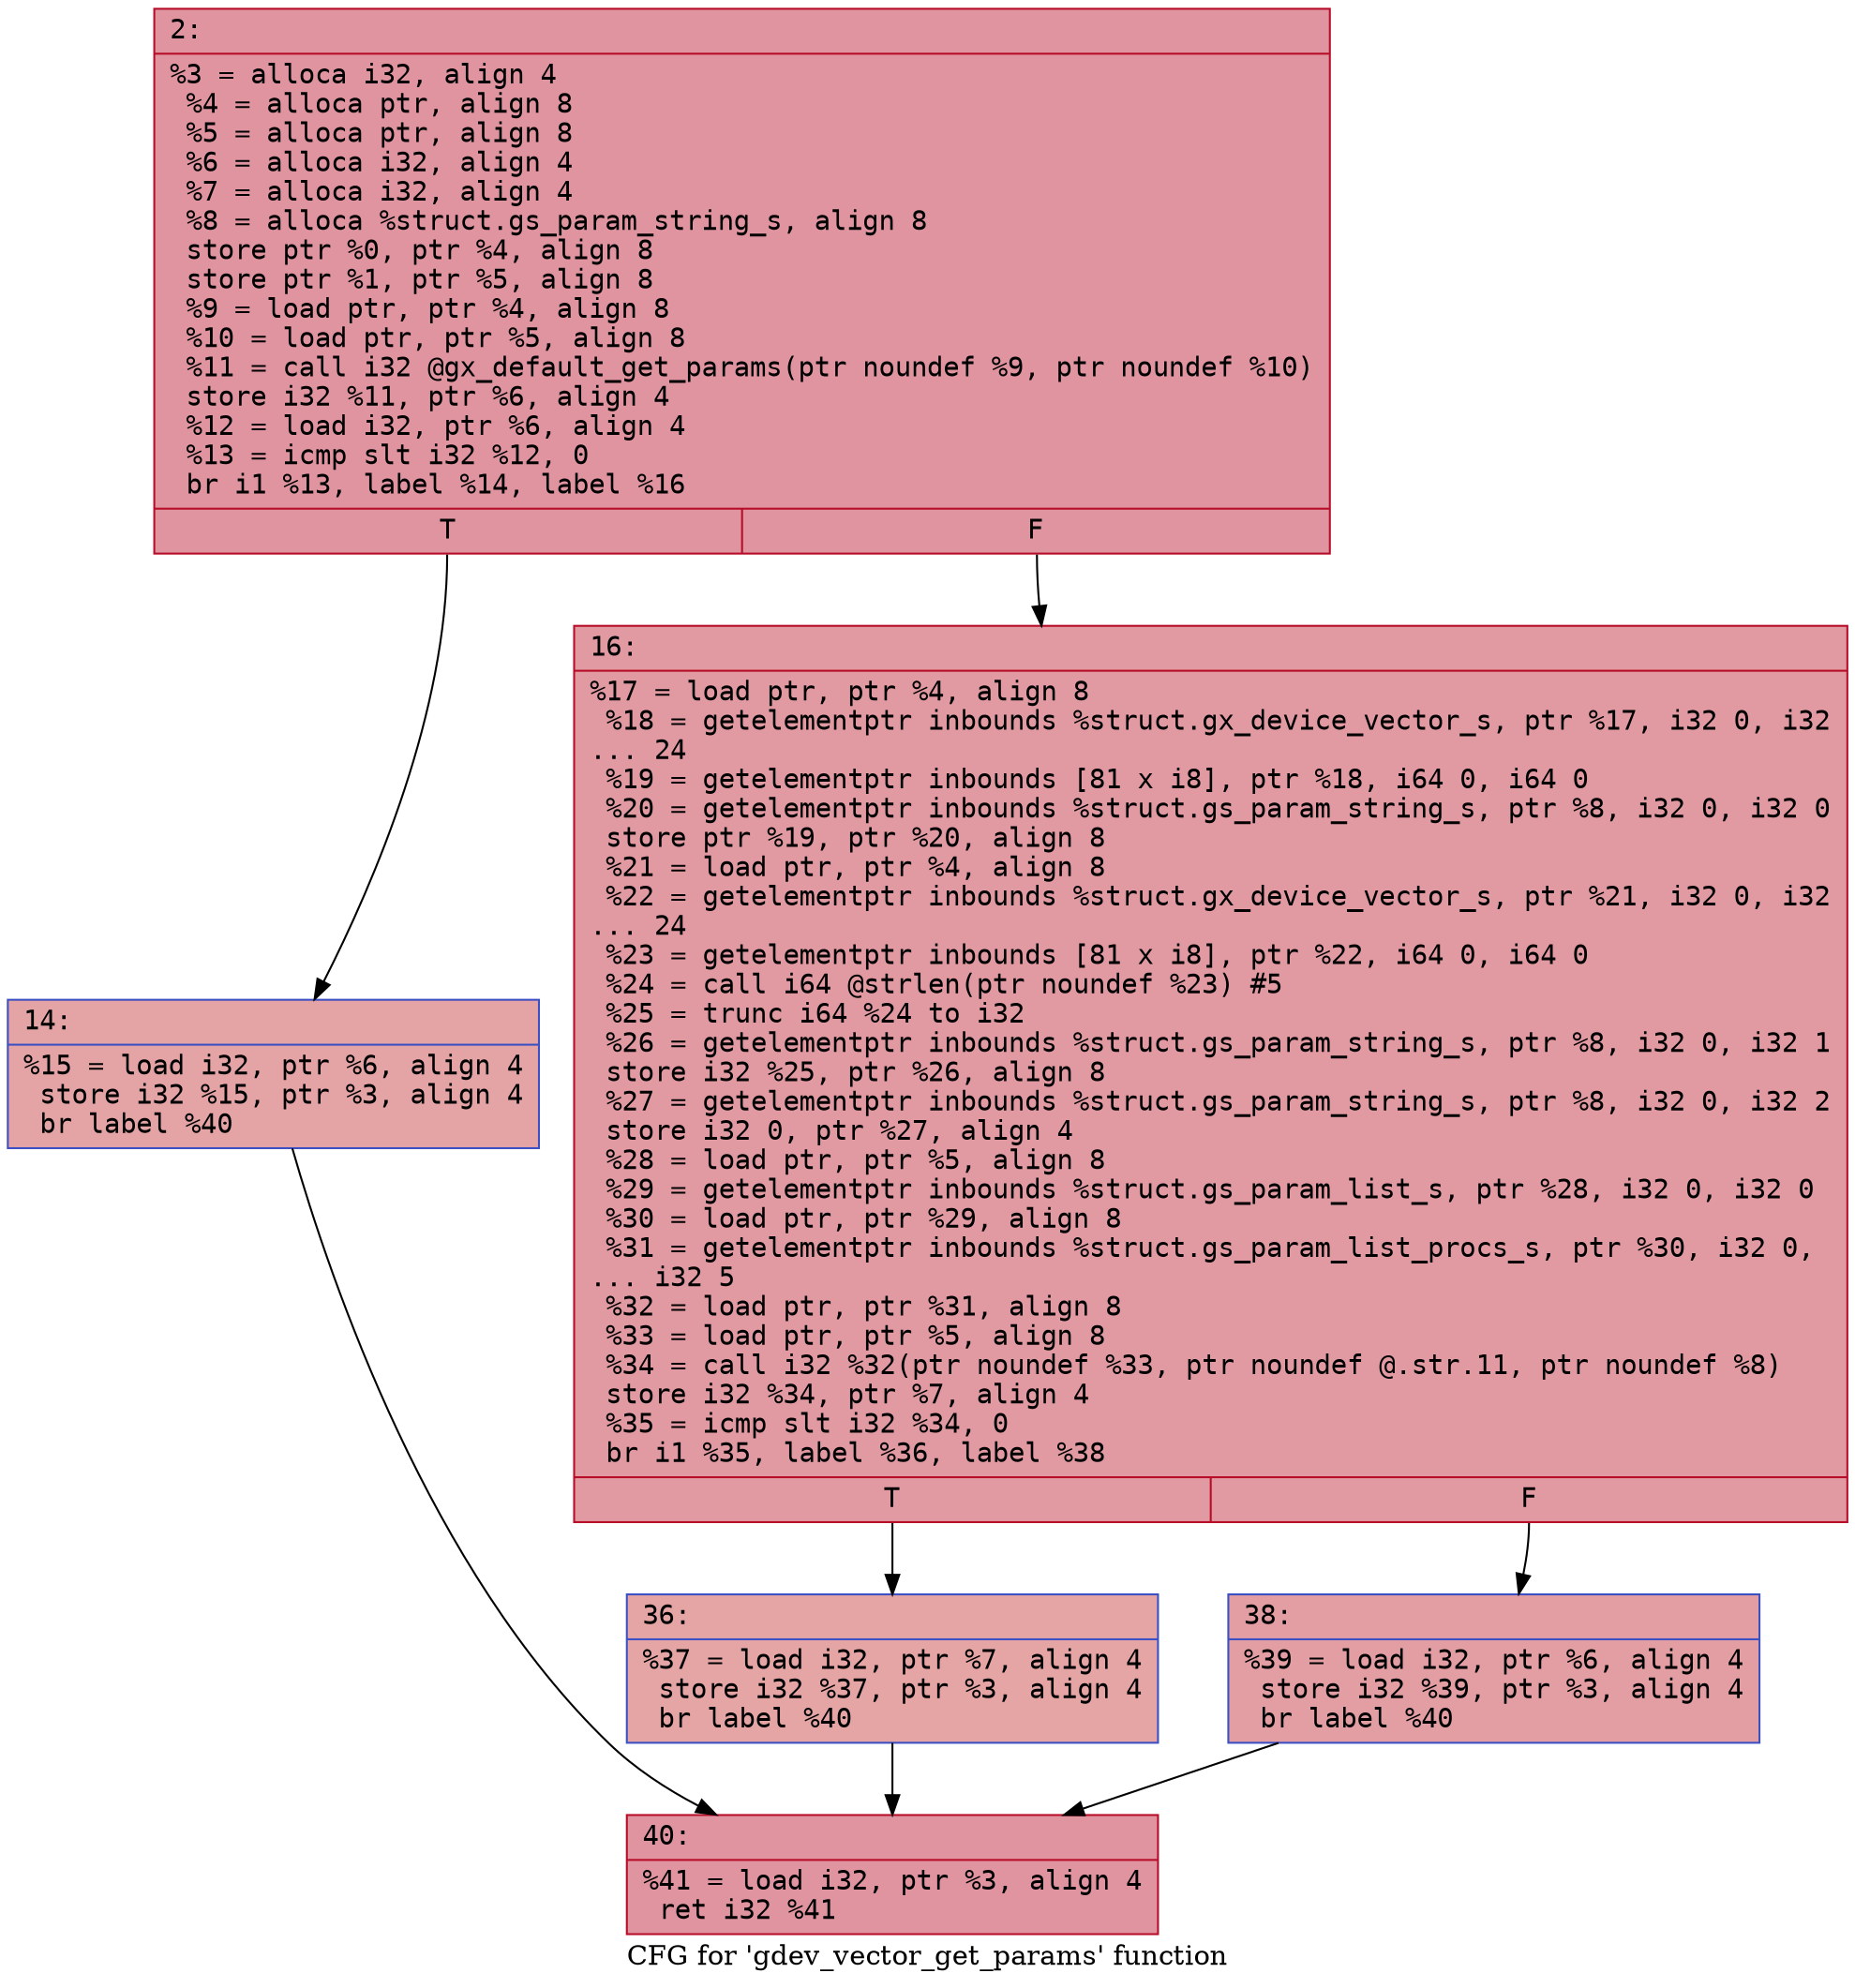 digraph "CFG for 'gdev_vector_get_params' function" {
	label="CFG for 'gdev_vector_get_params' function";

	Node0x6000009cf340 [shape=record,color="#b70d28ff", style=filled, fillcolor="#b70d2870" fontname="Courier",label="{2:\l|  %3 = alloca i32, align 4\l  %4 = alloca ptr, align 8\l  %5 = alloca ptr, align 8\l  %6 = alloca i32, align 4\l  %7 = alloca i32, align 4\l  %8 = alloca %struct.gs_param_string_s, align 8\l  store ptr %0, ptr %4, align 8\l  store ptr %1, ptr %5, align 8\l  %9 = load ptr, ptr %4, align 8\l  %10 = load ptr, ptr %5, align 8\l  %11 = call i32 @gx_default_get_params(ptr noundef %9, ptr noundef %10)\l  store i32 %11, ptr %6, align 4\l  %12 = load i32, ptr %6, align 4\l  %13 = icmp slt i32 %12, 0\l  br i1 %13, label %14, label %16\l|{<s0>T|<s1>F}}"];
	Node0x6000009cf340:s0 -> Node0x6000009cf390[tooltip="2 -> 14\nProbability 37.50%" ];
	Node0x6000009cf340:s1 -> Node0x6000009cf3e0[tooltip="2 -> 16\nProbability 62.50%" ];
	Node0x6000009cf390 [shape=record,color="#3d50c3ff", style=filled, fillcolor="#c32e3170" fontname="Courier",label="{14:\l|  %15 = load i32, ptr %6, align 4\l  store i32 %15, ptr %3, align 4\l  br label %40\l}"];
	Node0x6000009cf390 -> Node0x6000009cf4d0[tooltip="14 -> 40\nProbability 100.00%" ];
	Node0x6000009cf3e0 [shape=record,color="#b70d28ff", style=filled, fillcolor="#bb1b2c70" fontname="Courier",label="{16:\l|  %17 = load ptr, ptr %4, align 8\l  %18 = getelementptr inbounds %struct.gx_device_vector_s, ptr %17, i32 0, i32\l... 24\l  %19 = getelementptr inbounds [81 x i8], ptr %18, i64 0, i64 0\l  %20 = getelementptr inbounds %struct.gs_param_string_s, ptr %8, i32 0, i32 0\l  store ptr %19, ptr %20, align 8\l  %21 = load ptr, ptr %4, align 8\l  %22 = getelementptr inbounds %struct.gx_device_vector_s, ptr %21, i32 0, i32\l... 24\l  %23 = getelementptr inbounds [81 x i8], ptr %22, i64 0, i64 0\l  %24 = call i64 @strlen(ptr noundef %23) #5\l  %25 = trunc i64 %24 to i32\l  %26 = getelementptr inbounds %struct.gs_param_string_s, ptr %8, i32 0, i32 1\l  store i32 %25, ptr %26, align 8\l  %27 = getelementptr inbounds %struct.gs_param_string_s, ptr %8, i32 0, i32 2\l  store i32 0, ptr %27, align 4\l  %28 = load ptr, ptr %5, align 8\l  %29 = getelementptr inbounds %struct.gs_param_list_s, ptr %28, i32 0, i32 0\l  %30 = load ptr, ptr %29, align 8\l  %31 = getelementptr inbounds %struct.gs_param_list_procs_s, ptr %30, i32 0,\l... i32 5\l  %32 = load ptr, ptr %31, align 8\l  %33 = load ptr, ptr %5, align 8\l  %34 = call i32 %32(ptr noundef %33, ptr noundef @.str.11, ptr noundef %8)\l  store i32 %34, ptr %7, align 4\l  %35 = icmp slt i32 %34, 0\l  br i1 %35, label %36, label %38\l|{<s0>T|<s1>F}}"];
	Node0x6000009cf3e0:s0 -> Node0x6000009cf430[tooltip="16 -> 36\nProbability 37.50%" ];
	Node0x6000009cf3e0:s1 -> Node0x6000009cf480[tooltip="16 -> 38\nProbability 62.50%" ];
	Node0x6000009cf430 [shape=record,color="#3d50c3ff", style=filled, fillcolor="#c5333470" fontname="Courier",label="{36:\l|  %37 = load i32, ptr %7, align 4\l  store i32 %37, ptr %3, align 4\l  br label %40\l}"];
	Node0x6000009cf430 -> Node0x6000009cf4d0[tooltip="36 -> 40\nProbability 100.00%" ];
	Node0x6000009cf480 [shape=record,color="#3d50c3ff", style=filled, fillcolor="#be242e70" fontname="Courier",label="{38:\l|  %39 = load i32, ptr %6, align 4\l  store i32 %39, ptr %3, align 4\l  br label %40\l}"];
	Node0x6000009cf480 -> Node0x6000009cf4d0[tooltip="38 -> 40\nProbability 100.00%" ];
	Node0x6000009cf4d0 [shape=record,color="#b70d28ff", style=filled, fillcolor="#b70d2870" fontname="Courier",label="{40:\l|  %41 = load i32, ptr %3, align 4\l  ret i32 %41\l}"];
}
